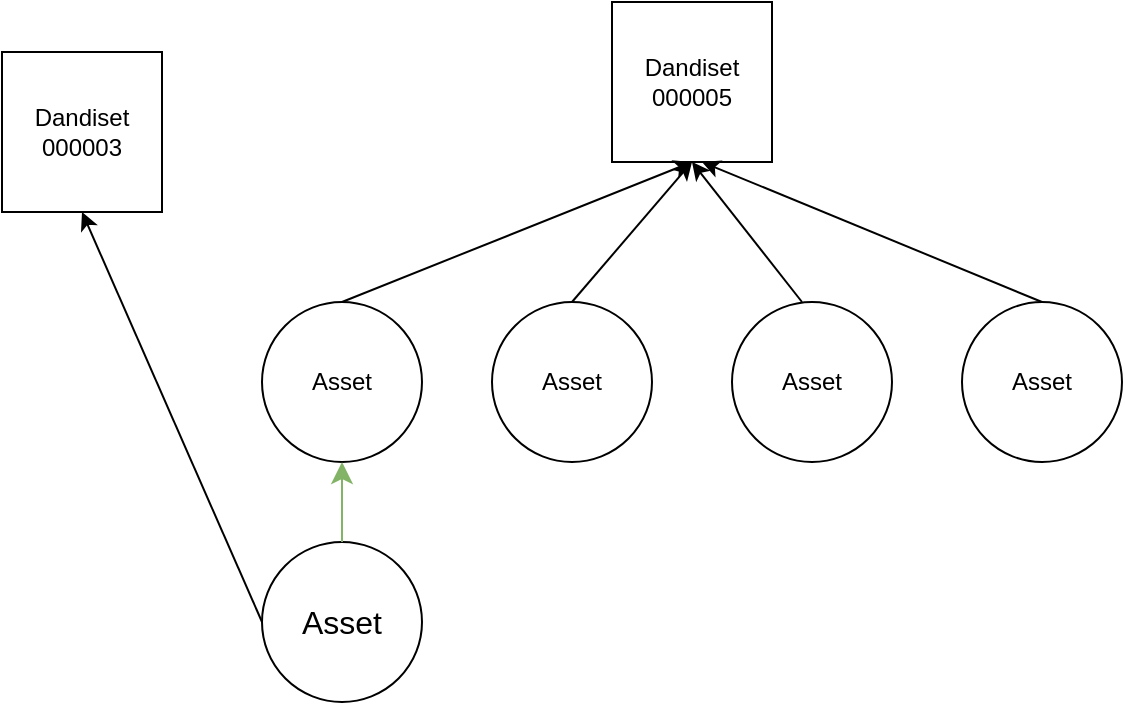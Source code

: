 <mxfile version="24.2.5" type="github">
  <diagram name="Page-1" id="kqiPId-VTtrbnOS3DSNV">
    <mxGraphModel dx="1946" dy="1096" grid="0" gridSize="10" guides="1" tooltips="1" connect="1" arrows="1" fold="1" page="0" pageScale="1" pageWidth="850" pageHeight="1100" math="0" shadow="0">
      <root>
        <mxCell id="0" />
        <mxCell id="1" parent="0" />
        <mxCell id="90kgh6FE6SMr1TNNRnE7-21" value="" style="whiteSpace=wrap;html=1;aspect=fixed;" vertex="1" parent="1">
          <mxGeometry x="405" y="220" width="80" height="80" as="geometry" />
        </mxCell>
        <mxCell id="90kgh6FE6SMr1TNNRnE7-22" value="Dandiset 000005" style="text;html=1;align=center;verticalAlign=middle;whiteSpace=wrap;rounded=0;" vertex="1" parent="1">
          <mxGeometry x="415" y="245" width="60" height="30" as="geometry" />
        </mxCell>
        <mxCell id="90kgh6FE6SMr1TNNRnE7-23" value="" style="ellipse;whiteSpace=wrap;html=1;aspect=fixed;" vertex="1" parent="1">
          <mxGeometry x="230" y="370" width="80" height="80" as="geometry" />
        </mxCell>
        <mxCell id="90kgh6FE6SMr1TNNRnE7-24" value="Asset" style="text;html=1;align=center;verticalAlign=middle;whiteSpace=wrap;rounded=0;" vertex="1" parent="1">
          <mxGeometry x="240" y="395" width="60" height="30" as="geometry" />
        </mxCell>
        <mxCell id="90kgh6FE6SMr1TNNRnE7-25" value="" style="ellipse;whiteSpace=wrap;html=1;aspect=fixed;" vertex="1" parent="1">
          <mxGeometry x="345" y="370" width="80" height="80" as="geometry" />
        </mxCell>
        <mxCell id="90kgh6FE6SMr1TNNRnE7-26" value="Asset" style="text;html=1;align=center;verticalAlign=middle;whiteSpace=wrap;rounded=0;" vertex="1" parent="1">
          <mxGeometry x="355" y="395" width="60" height="30" as="geometry" />
        </mxCell>
        <mxCell id="90kgh6FE6SMr1TNNRnE7-27" value="" style="ellipse;whiteSpace=wrap;html=1;aspect=fixed;" vertex="1" parent="1">
          <mxGeometry x="465" y="370" width="80" height="80" as="geometry" />
        </mxCell>
        <mxCell id="90kgh6FE6SMr1TNNRnE7-28" value="Asset" style="text;html=1;align=center;verticalAlign=middle;whiteSpace=wrap;rounded=0;" vertex="1" parent="1">
          <mxGeometry x="475" y="395" width="60" height="30" as="geometry" />
        </mxCell>
        <mxCell id="90kgh6FE6SMr1TNNRnE7-29" value="" style="ellipse;whiteSpace=wrap;html=1;aspect=fixed;" vertex="1" parent="1">
          <mxGeometry x="580" y="370" width="80" height="80" as="geometry" />
        </mxCell>
        <mxCell id="90kgh6FE6SMr1TNNRnE7-30" value="Asset" style="text;html=1;align=center;verticalAlign=middle;whiteSpace=wrap;rounded=0;" vertex="1" parent="1">
          <mxGeometry x="590" y="395" width="60" height="30" as="geometry" />
        </mxCell>
        <mxCell id="90kgh6FE6SMr1TNNRnE7-31" value="" style="endArrow=classic;html=1;rounded=0;entryX=0.5;entryY=1;entryDx=0;entryDy=0;" edge="1" parent="1" target="90kgh6FE6SMr1TNNRnE7-21">
          <mxGeometry width="50" height="50" relative="1" as="geometry">
            <mxPoint x="270" y="370" as="sourcePoint" />
            <mxPoint x="320" y="320" as="targetPoint" />
          </mxGeometry>
        </mxCell>
        <mxCell id="90kgh6FE6SMr1TNNRnE7-32" value="" style="endArrow=classic;html=1;rounded=0;entryX=0.5;entryY=1;entryDx=0;entryDy=0;" edge="1" parent="1" target="90kgh6FE6SMr1TNNRnE7-21">
          <mxGeometry width="50" height="50" relative="1" as="geometry">
            <mxPoint x="385" y="370" as="sourcePoint" />
            <mxPoint x="435" y="320" as="targetPoint" />
          </mxGeometry>
        </mxCell>
        <mxCell id="90kgh6FE6SMr1TNNRnE7-33" value="" style="endArrow=classic;html=1;rounded=0;entryX=0.5;entryY=1;entryDx=0;entryDy=0;" edge="1" parent="1" target="90kgh6FE6SMr1TNNRnE7-21">
          <mxGeometry width="50" height="50" relative="1" as="geometry">
            <mxPoint x="500" y="370" as="sourcePoint" />
            <mxPoint x="550" y="320" as="targetPoint" />
          </mxGeometry>
        </mxCell>
        <mxCell id="90kgh6FE6SMr1TNNRnE7-34" value="" style="endArrow=classic;html=1;rounded=0;" edge="1" parent="1">
          <mxGeometry width="50" height="50" relative="1" as="geometry">
            <mxPoint x="620" y="370" as="sourcePoint" />
            <mxPoint x="450" y="300" as="targetPoint" />
          </mxGeometry>
        </mxCell>
        <mxCell id="90kgh6FE6SMr1TNNRnE7-35" value="" style="whiteSpace=wrap;html=1;aspect=fixed;" vertex="1" parent="1">
          <mxGeometry x="100" y="245" width="80" height="80" as="geometry" />
        </mxCell>
        <mxCell id="90kgh6FE6SMr1TNNRnE7-36" value="Dandiset 000003" style="text;html=1;align=center;verticalAlign=middle;whiteSpace=wrap;rounded=0;" vertex="1" parent="1">
          <mxGeometry x="110" y="270" width="60" height="30" as="geometry" />
        </mxCell>
        <mxCell id="90kgh6FE6SMr1TNNRnE7-37" value="" style="ellipse;whiteSpace=wrap;html=1;fillColor=#FFFFFF;strokeColor=#000000;" vertex="1" parent="1">
          <mxGeometry x="230" y="490" width="80" height="80" as="geometry" />
        </mxCell>
        <mxCell id="90kgh6FE6SMr1TNNRnE7-38" value="Asset" style="text;strokeColor=none;fillColor=none;html=1;align=center;verticalAlign=middle;whiteSpace=wrap;rounded=0;fontSize=16;" vertex="1" parent="1">
          <mxGeometry x="240" y="515" width="60" height="30" as="geometry" />
        </mxCell>
        <mxCell id="90kgh6FE6SMr1TNNRnE7-39" value="" style="edgeStyle=none;orthogonalLoop=1;jettySize=auto;html=1;rounded=0;fontSize=12;startSize=8;endSize=8;curved=1;exitX=0.5;exitY=0;exitDx=0;exitDy=0;entryX=0.5;entryY=1;entryDx=0;entryDy=0;fillColor=#d5e8d4;strokeColor=#82b366;" edge="1" parent="1" source="90kgh6FE6SMr1TNNRnE7-37" target="90kgh6FE6SMr1TNNRnE7-23">
          <mxGeometry width="140" relative="1" as="geometry">
            <mxPoint x="280" y="490" as="sourcePoint" />
            <mxPoint x="420" y="490" as="targetPoint" />
            <Array as="points" />
          </mxGeometry>
        </mxCell>
        <mxCell id="90kgh6FE6SMr1TNNRnE7-40" value="" style="endArrow=classic;html=1;rounded=0;exitX=0;exitY=0.5;exitDx=0;exitDy=0;entryX=0.5;entryY=1;entryDx=0;entryDy=0;" edge="1" parent="1" source="90kgh6FE6SMr1TNNRnE7-37" target="90kgh6FE6SMr1TNNRnE7-35">
          <mxGeometry width="50" height="50" relative="1" as="geometry">
            <mxPoint x="100" y="490" as="sourcePoint" />
            <mxPoint x="150" y="440" as="targetPoint" />
          </mxGeometry>
        </mxCell>
      </root>
    </mxGraphModel>
  </diagram>
</mxfile>
